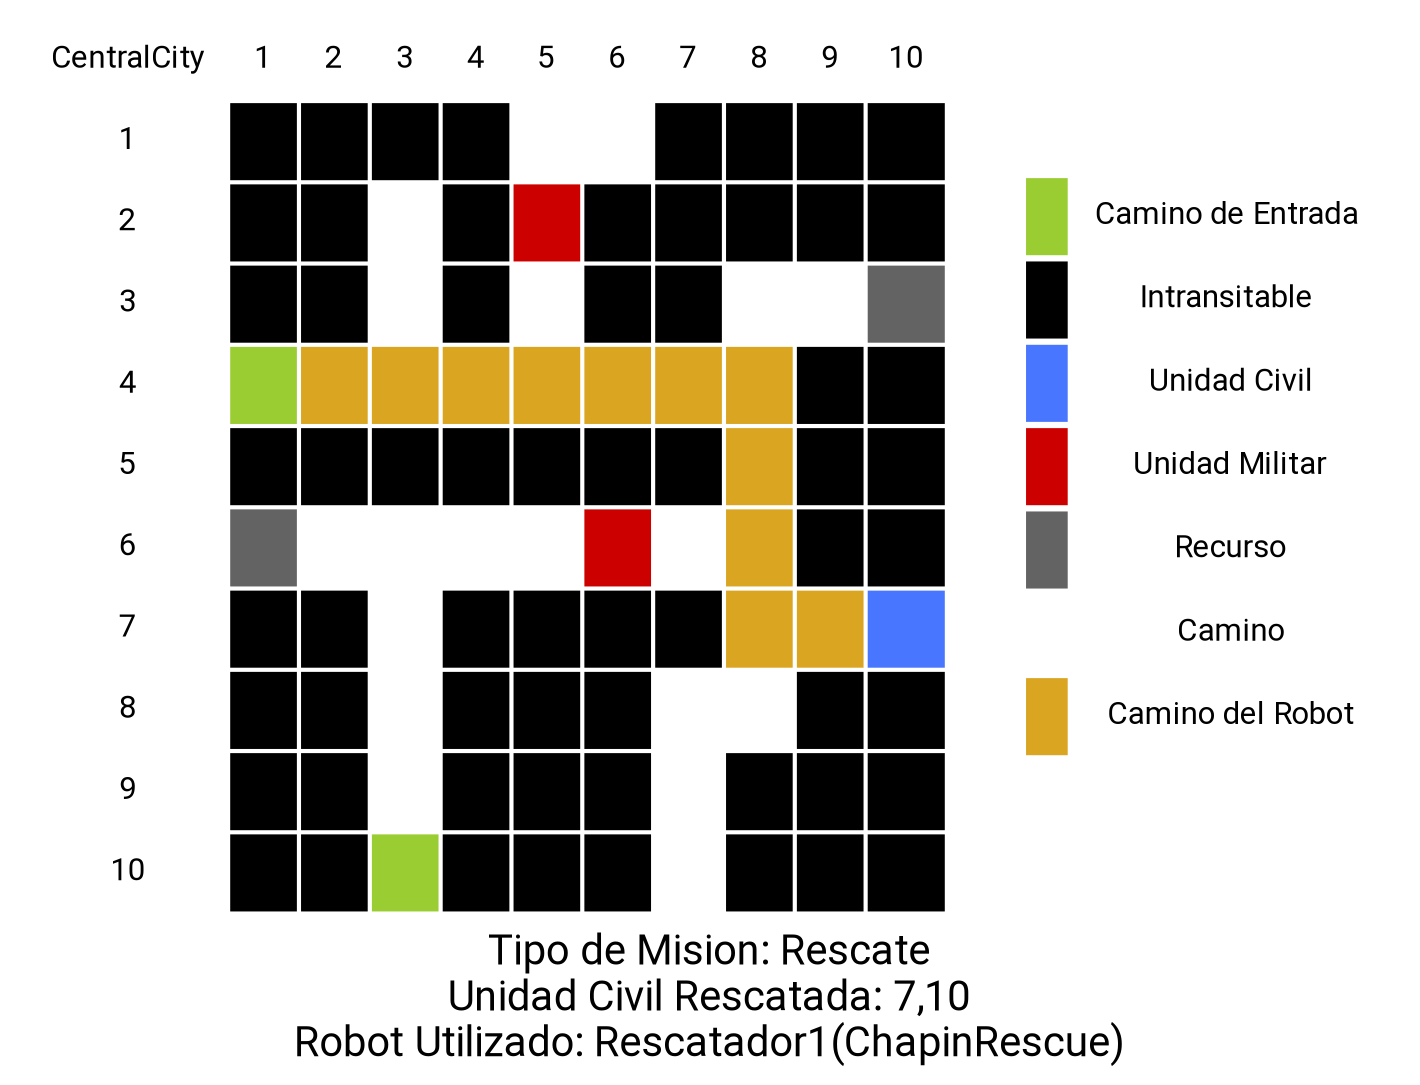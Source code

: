 digraph structs {
	node [shape=plaintext]
	patron [fontname="Roboto Condensed"fontsize="15pt", label=<
<TABLE BORDER="0" CELLBORDER="0" CELLSPACING="2" CELLPADDING="10">
<TR>
    <TD border="0">CentralCity</TD><TD border="0">1</TD><TD border="0">2</TD><TD border="0">3</TD><TD border="0">4</TD><TD border="0">5</TD><TD border="0">6</TD><TD border="0">7</TD><TD border="0">8</TD><TD border="0">9</TD><TD border="0">10</TD>
</TR>
<TR>
        <TD border="0">1</TD>
<TD bgcolor="black">   </TD>
<TD bgcolor="black">   </TD>
<TD bgcolor="black">   </TD>
<TD bgcolor="black">   </TD>
<TD>   </TD>
<TD>   </TD>
<TD bgcolor="black">   </TD>
<TD bgcolor="black">   </TD>
<TD bgcolor="black">   </TD>
<TD bgcolor="black">   </TD></TR>
<TR>
        <TD border="0">2</TD>
<TD bgcolor="black">   </TD>
<TD bgcolor="black">   </TD>
<TD>   </TD>
<TD bgcolor="black">   </TD>
<TD bgcolor="red3">   </TD>
<TD bgcolor="black">   </TD>
<TD bgcolor="black">   </TD>
<TD bgcolor="black">   </TD>
<TD bgcolor="black">   </TD>
<TD bgcolor="black">   </TD></TR>
<TR>
        <TD border="0">3</TD>
<TD bgcolor="black">   </TD>
<TD bgcolor="black">   </TD>
<TD>   </TD>
<TD bgcolor="black">   </TD>
<TD>   </TD>
<TD bgcolor="black">   </TD>
<TD bgcolor="black">   </TD>
<TD>   </TD>
<TD>   </TD>
<TD bgcolor="grey39">   </TD></TR>
<TR>
        <TD border="0">4</TD>
<TD bgcolor="yellowgreen">   </TD>
<TD bgcolor="goldenrod">   </TD>
<TD bgcolor="goldenrod">   </TD>
<TD bgcolor="goldenrod">   </TD>
<TD bgcolor="goldenrod">   </TD>
<TD bgcolor="goldenrod">   </TD>
<TD bgcolor="goldenrod">   </TD>
<TD bgcolor="goldenrod">   </TD>
<TD bgcolor="black">   </TD>
<TD bgcolor="black">   </TD></TR>
<TR>
        <TD border="0">5</TD>
<TD bgcolor="black">   </TD>
<TD bgcolor="black">   </TD>
<TD bgcolor="black">   </TD>
<TD bgcolor="black">   </TD>
<TD bgcolor="black">   </TD>
<TD bgcolor="black">   </TD>
<TD bgcolor="black">   </TD>
<TD bgcolor="goldenrod">   </TD>
<TD bgcolor="black">   </TD>
<TD bgcolor="black">   </TD></TR>
<TR>
        <TD border="0">6</TD>
<TD bgcolor="grey39">   </TD>
<TD>   </TD>
<TD>   </TD>
<TD>   </TD>
<TD>   </TD>
<TD bgcolor="red3">   </TD>
<TD>   </TD>
<TD bgcolor="goldenrod">   </TD>
<TD bgcolor="black">   </TD>
<TD bgcolor="black">   </TD></TR>
<TR>
        <TD border="0">7</TD>
<TD bgcolor="black">   </TD>
<TD bgcolor="black">   </TD>
<TD>   </TD>
<TD bgcolor="black">   </TD>
<TD bgcolor="black">   </TD>
<TD bgcolor="black">   </TD>
<TD bgcolor="black">   </TD>
<TD bgcolor="goldenrod">   </TD>
<TD bgcolor="goldenrod">   </TD>
<TD bgcolor="royalblue1">   </TD></TR>
<TR>
        <TD border="0">8</TD>
<TD bgcolor="black">   </TD>
<TD bgcolor="black">   </TD>
<TD>   </TD>
<TD bgcolor="black">   </TD>
<TD bgcolor="black">   </TD>
<TD bgcolor="black">   </TD>
<TD>   </TD>
<TD>   </TD>
<TD bgcolor="black">   </TD>
<TD bgcolor="black">   </TD></TR>
<TR>
        <TD border="0">9</TD>
<TD bgcolor="black">   </TD>
<TD bgcolor="black">   </TD>
<TD>   </TD>
<TD bgcolor="black">   </TD>
<TD bgcolor="black">   </TD>
<TD bgcolor="black">   </TD>
<TD>   </TD>
<TD bgcolor="black">   </TD>
<TD bgcolor="black">   </TD>
<TD bgcolor="black">   </TD></TR>
<TR>
        <TD border="0">10</TD>
<TD bgcolor="black">   </TD>
<TD bgcolor="black">   </TD>
<TD bgcolor="yellowgreen">   </TD>
<TD bgcolor="black">   </TD>
<TD bgcolor="black">   </TD>
<TD bgcolor="black">   </TD>
<TD>   </TD>
<TD bgcolor="black">   </TD>
<TD bgcolor="black">   </TD>
<TD bgcolor="black">   </TD></TR></TABLE>>]fontname="Roboto Condensed"fontsize="20pt"label="Tipo de Mision: Rescate\nUnidad Civil Rescatada: 7,10\nRobot Utilizado: Rescatador1(ChapinRescue)"
info1[fontname="Roboto Condensed"fontsize="15pt", label=<
<TABLE BORDER="0" CELLBORDER="0" CELLSPACING="3" CELLPADDING="10">
<TR>
    <TD border="0" bgcolor="yellowgreen"></TD> 
    <TD border="0">Camino de Entrada </TD> 
</TR>
<TR>
    <TD border="0" bgcolor="black"></TD> 
    <TD border="0">Intransitable </TD> 
</TR>
<TR>
    <TD border="0" bgcolor="royalblue1"></TD> 
    <TD border="0">Unidad Civil</TD> 
</TR>
<TR>
    <TD border="0" bgcolor="red3"></TD> 
    <TD border="0">Unidad Militar</TD> 
</TR>
<TR>
    <TD border="0" bgcolor="grey39"></TD> 
    <TD border="0">Recurso</TD> 
</TR>
<TR>
    <TD border="0" bgcolor="white"></TD> 
    <TD border="0">Camino</TD> 
</TR>
<TR>
    <TD border="0" bgcolor="goldenrod"></TD> 
    <TD border="0">Camino del Robot</TD> 
</TR>
</TABLE>>]
}